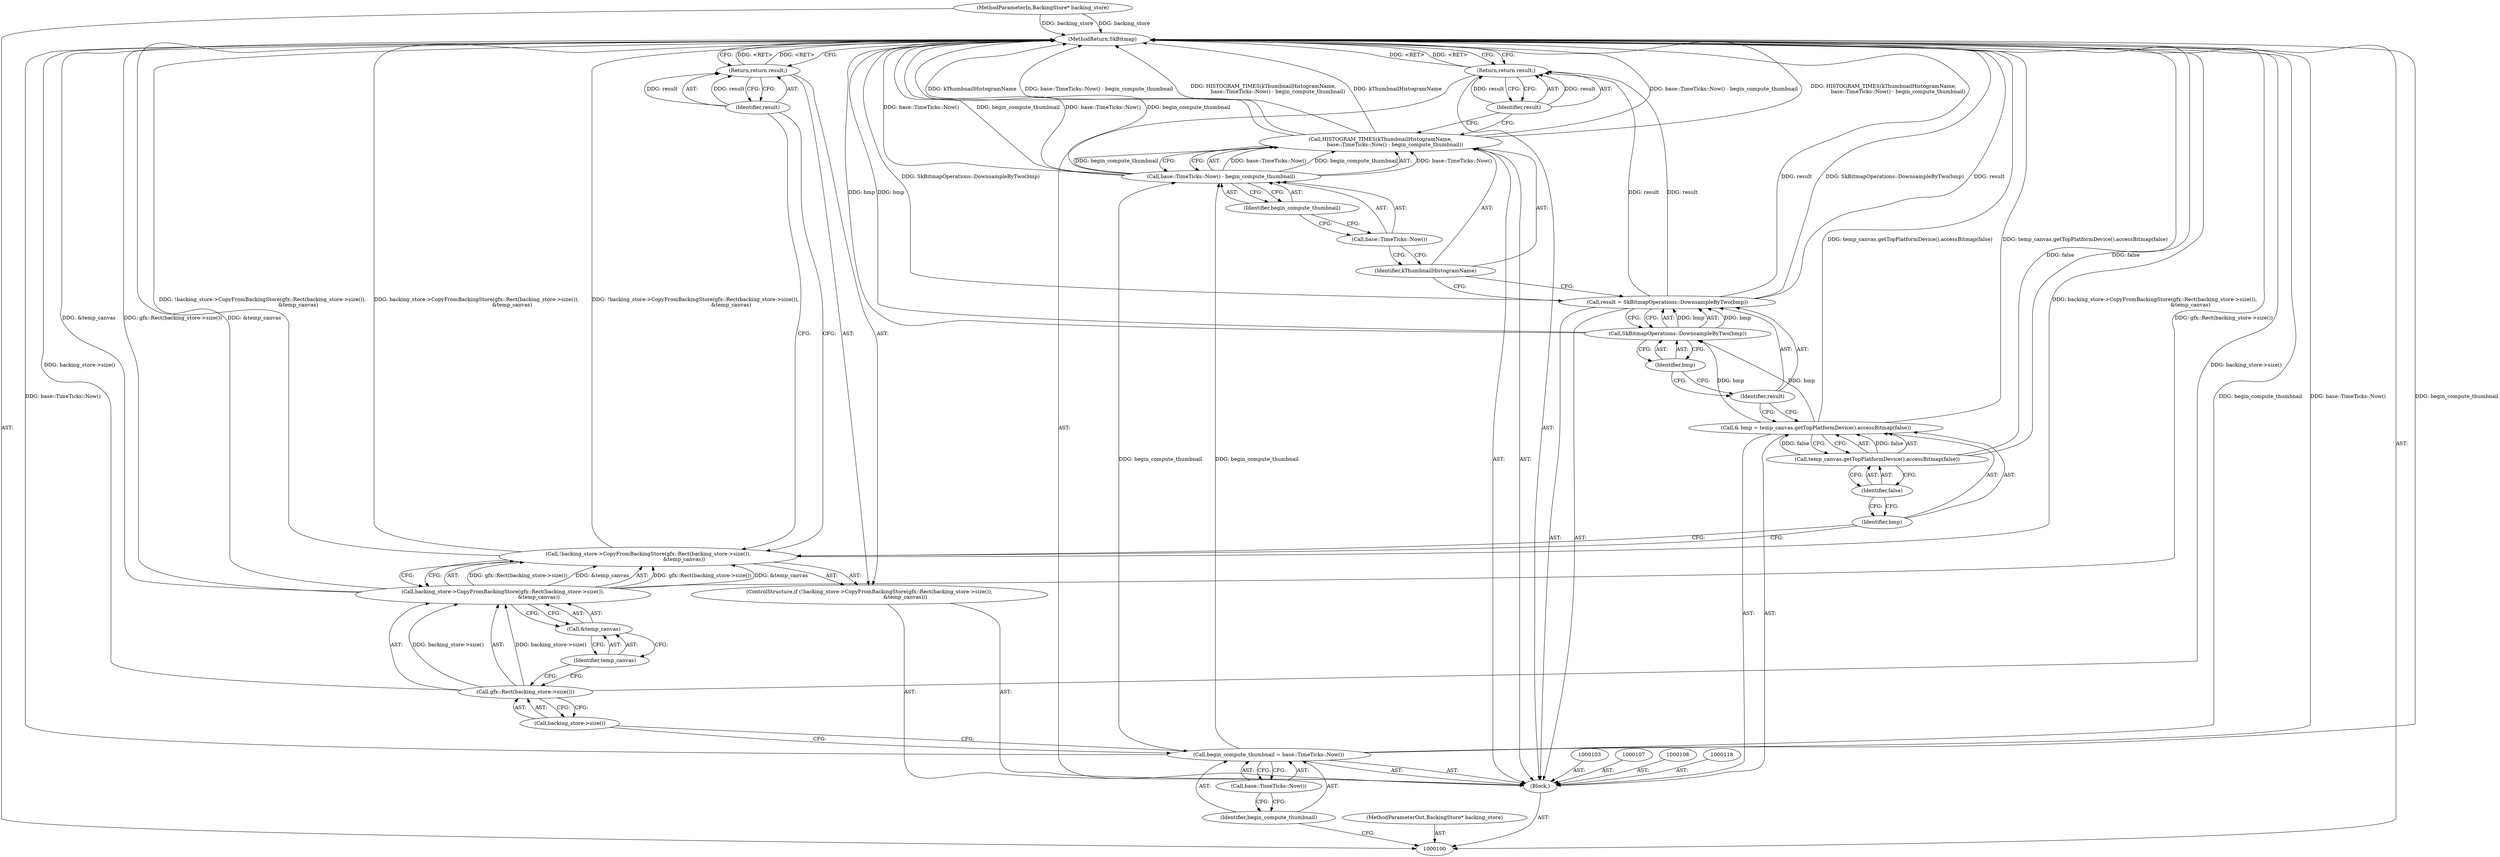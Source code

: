 digraph "0_Chrome_ee8d6fd30b022ac2c87b7a190c954e7bb3c9b21e_6" {
"1000134" [label="(MethodReturn,SkBitmap)"];
"1000101" [label="(MethodParameterIn,BackingStore* backing_store)"];
"1000189" [label="(MethodParameterOut,BackingStore* backing_store)"];
"1000102" [label="(Block,)"];
"1000119" [label="(Call,& bmp = temp_canvas.getTopPlatformDevice().accessBitmap(false))"];
"1000120" [label="(Identifier,bmp)"];
"1000121" [label="(Call,temp_canvas.getTopPlatformDevice().accessBitmap(false))"];
"1000122" [label="(Identifier,false)"];
"1000125" [label="(Call,SkBitmapOperations::DownsampleByTwo(bmp))"];
"1000123" [label="(Call,result = SkBitmapOperations::DownsampleByTwo(bmp))"];
"1000124" [label="(Identifier,result)"];
"1000126" [label="(Identifier,bmp)"];
"1000104" [label="(Call,begin_compute_thumbnail = base::TimeTicks::Now())"];
"1000105" [label="(Identifier,begin_compute_thumbnail)"];
"1000106" [label="(Call,base::TimeTicks::Now())"];
"1000128" [label="(Identifier,kThumbnailHistogramName)"];
"1000127" [label="(Call,HISTOGRAM_TIMES(kThumbnailHistogramName,\n                  base::TimeTicks::Now() - begin_compute_thumbnail))"];
"1000129" [label="(Call,base::TimeTicks::Now() - begin_compute_thumbnail)"];
"1000130" [label="(Call,base::TimeTicks::Now())"];
"1000131" [label="(Identifier,begin_compute_thumbnail)"];
"1000132" [label="(Return,return result;)"];
"1000133" [label="(Identifier,result)"];
"1000109" [label="(ControlStructure,if (!backing_store->CopyFromBackingStore(gfx::Rect(backing_store->size()),\n                                            &temp_canvas)))"];
"1000112" [label="(Call,gfx::Rect(backing_store->size()))"];
"1000113" [label="(Call,backing_store->size())"];
"1000110" [label="(Call,!backing_store->CopyFromBackingStore(gfx::Rect(backing_store->size()),\n                                            &temp_canvas))"];
"1000111" [label="(Call,backing_store->CopyFromBackingStore(gfx::Rect(backing_store->size()),\n                                            &temp_canvas))"];
"1000114" [label="(Call,&temp_canvas)"];
"1000115" [label="(Identifier,temp_canvas)"];
"1000117" [label="(Identifier,result)"];
"1000116" [label="(Return,return result;)"];
"1000134" -> "1000100"  [label="AST: "];
"1000134" -> "1000116"  [label="CFG: "];
"1000134" -> "1000132"  [label="CFG: "];
"1000123" -> "1000134"  [label="DDG: SkBitmapOperations::DownsampleByTwo(bmp)"];
"1000123" -> "1000134"  [label="DDG: result"];
"1000104" -> "1000134"  [label="DDG: begin_compute_thumbnail"];
"1000104" -> "1000134"  [label="DDG: base::TimeTicks::Now()"];
"1000111" -> "1000134"  [label="DDG: &temp_canvas"];
"1000111" -> "1000134"  [label="DDG: gfx::Rect(backing_store->size())"];
"1000127" -> "1000134"  [label="DDG: base::TimeTicks::Now() - begin_compute_thumbnail"];
"1000127" -> "1000134"  [label="DDG: HISTOGRAM_TIMES(kThumbnailHistogramName,\n                  base::TimeTicks::Now() - begin_compute_thumbnail)"];
"1000127" -> "1000134"  [label="DDG: kThumbnailHistogramName"];
"1000119" -> "1000134"  [label="DDG: temp_canvas.getTopPlatformDevice().accessBitmap(false)"];
"1000121" -> "1000134"  [label="DDG: false"];
"1000110" -> "1000134"  [label="DDG: backing_store->CopyFromBackingStore(gfx::Rect(backing_store->size()),\n                                            &temp_canvas)"];
"1000110" -> "1000134"  [label="DDG: !backing_store->CopyFromBackingStore(gfx::Rect(backing_store->size()),\n                                            &temp_canvas)"];
"1000129" -> "1000134"  [label="DDG: base::TimeTicks::Now()"];
"1000129" -> "1000134"  [label="DDG: begin_compute_thumbnail"];
"1000125" -> "1000134"  [label="DDG: bmp"];
"1000112" -> "1000134"  [label="DDG: backing_store->size()"];
"1000101" -> "1000134"  [label="DDG: backing_store"];
"1000116" -> "1000134"  [label="DDG: <RET>"];
"1000132" -> "1000134"  [label="DDG: <RET>"];
"1000101" -> "1000100"  [label="AST: "];
"1000101" -> "1000134"  [label="DDG: backing_store"];
"1000189" -> "1000100"  [label="AST: "];
"1000102" -> "1000100"  [label="AST: "];
"1000103" -> "1000102"  [label="AST: "];
"1000104" -> "1000102"  [label="AST: "];
"1000107" -> "1000102"  [label="AST: "];
"1000108" -> "1000102"  [label="AST: "];
"1000109" -> "1000102"  [label="AST: "];
"1000118" -> "1000102"  [label="AST: "];
"1000119" -> "1000102"  [label="AST: "];
"1000123" -> "1000102"  [label="AST: "];
"1000127" -> "1000102"  [label="AST: "];
"1000132" -> "1000102"  [label="AST: "];
"1000119" -> "1000102"  [label="AST: "];
"1000119" -> "1000121"  [label="CFG: "];
"1000120" -> "1000119"  [label="AST: "];
"1000121" -> "1000119"  [label="AST: "];
"1000124" -> "1000119"  [label="CFG: "];
"1000119" -> "1000134"  [label="DDG: temp_canvas.getTopPlatformDevice().accessBitmap(false)"];
"1000121" -> "1000119"  [label="DDG: false"];
"1000119" -> "1000125"  [label="DDG: bmp"];
"1000120" -> "1000119"  [label="AST: "];
"1000120" -> "1000110"  [label="CFG: "];
"1000122" -> "1000120"  [label="CFG: "];
"1000121" -> "1000119"  [label="AST: "];
"1000121" -> "1000122"  [label="CFG: "];
"1000122" -> "1000121"  [label="AST: "];
"1000119" -> "1000121"  [label="CFG: "];
"1000121" -> "1000134"  [label="DDG: false"];
"1000121" -> "1000119"  [label="DDG: false"];
"1000122" -> "1000121"  [label="AST: "];
"1000122" -> "1000120"  [label="CFG: "];
"1000121" -> "1000122"  [label="CFG: "];
"1000125" -> "1000123"  [label="AST: "];
"1000125" -> "1000126"  [label="CFG: "];
"1000126" -> "1000125"  [label="AST: "];
"1000123" -> "1000125"  [label="CFG: "];
"1000125" -> "1000134"  [label="DDG: bmp"];
"1000125" -> "1000123"  [label="DDG: bmp"];
"1000119" -> "1000125"  [label="DDG: bmp"];
"1000123" -> "1000102"  [label="AST: "];
"1000123" -> "1000125"  [label="CFG: "];
"1000124" -> "1000123"  [label="AST: "];
"1000125" -> "1000123"  [label="AST: "];
"1000128" -> "1000123"  [label="CFG: "];
"1000123" -> "1000134"  [label="DDG: SkBitmapOperations::DownsampleByTwo(bmp)"];
"1000123" -> "1000134"  [label="DDG: result"];
"1000125" -> "1000123"  [label="DDG: bmp"];
"1000123" -> "1000132"  [label="DDG: result"];
"1000124" -> "1000123"  [label="AST: "];
"1000124" -> "1000119"  [label="CFG: "];
"1000126" -> "1000124"  [label="CFG: "];
"1000126" -> "1000125"  [label="AST: "];
"1000126" -> "1000124"  [label="CFG: "];
"1000125" -> "1000126"  [label="CFG: "];
"1000104" -> "1000102"  [label="AST: "];
"1000104" -> "1000106"  [label="CFG: "];
"1000105" -> "1000104"  [label="AST: "];
"1000106" -> "1000104"  [label="AST: "];
"1000113" -> "1000104"  [label="CFG: "];
"1000104" -> "1000134"  [label="DDG: begin_compute_thumbnail"];
"1000104" -> "1000134"  [label="DDG: base::TimeTicks::Now()"];
"1000104" -> "1000129"  [label="DDG: begin_compute_thumbnail"];
"1000105" -> "1000104"  [label="AST: "];
"1000105" -> "1000100"  [label="CFG: "];
"1000106" -> "1000105"  [label="CFG: "];
"1000106" -> "1000104"  [label="AST: "];
"1000106" -> "1000105"  [label="CFG: "];
"1000104" -> "1000106"  [label="CFG: "];
"1000128" -> "1000127"  [label="AST: "];
"1000128" -> "1000123"  [label="CFG: "];
"1000130" -> "1000128"  [label="CFG: "];
"1000127" -> "1000102"  [label="AST: "];
"1000127" -> "1000129"  [label="CFG: "];
"1000128" -> "1000127"  [label="AST: "];
"1000129" -> "1000127"  [label="AST: "];
"1000133" -> "1000127"  [label="CFG: "];
"1000127" -> "1000134"  [label="DDG: base::TimeTicks::Now() - begin_compute_thumbnail"];
"1000127" -> "1000134"  [label="DDG: HISTOGRAM_TIMES(kThumbnailHistogramName,\n                  base::TimeTicks::Now() - begin_compute_thumbnail)"];
"1000127" -> "1000134"  [label="DDG: kThumbnailHistogramName"];
"1000129" -> "1000127"  [label="DDG: base::TimeTicks::Now()"];
"1000129" -> "1000127"  [label="DDG: begin_compute_thumbnail"];
"1000129" -> "1000127"  [label="AST: "];
"1000129" -> "1000131"  [label="CFG: "];
"1000130" -> "1000129"  [label="AST: "];
"1000131" -> "1000129"  [label="AST: "];
"1000127" -> "1000129"  [label="CFG: "];
"1000129" -> "1000134"  [label="DDG: base::TimeTicks::Now()"];
"1000129" -> "1000134"  [label="DDG: begin_compute_thumbnail"];
"1000129" -> "1000127"  [label="DDG: base::TimeTicks::Now()"];
"1000129" -> "1000127"  [label="DDG: begin_compute_thumbnail"];
"1000104" -> "1000129"  [label="DDG: begin_compute_thumbnail"];
"1000130" -> "1000129"  [label="AST: "];
"1000130" -> "1000128"  [label="CFG: "];
"1000131" -> "1000130"  [label="CFG: "];
"1000131" -> "1000129"  [label="AST: "];
"1000131" -> "1000130"  [label="CFG: "];
"1000129" -> "1000131"  [label="CFG: "];
"1000132" -> "1000102"  [label="AST: "];
"1000132" -> "1000133"  [label="CFG: "];
"1000133" -> "1000132"  [label="AST: "];
"1000134" -> "1000132"  [label="CFG: "];
"1000132" -> "1000134"  [label="DDG: <RET>"];
"1000133" -> "1000132"  [label="DDG: result"];
"1000123" -> "1000132"  [label="DDG: result"];
"1000133" -> "1000132"  [label="AST: "];
"1000133" -> "1000127"  [label="CFG: "];
"1000132" -> "1000133"  [label="CFG: "];
"1000133" -> "1000132"  [label="DDG: result"];
"1000109" -> "1000102"  [label="AST: "];
"1000110" -> "1000109"  [label="AST: "];
"1000116" -> "1000109"  [label="AST: "];
"1000112" -> "1000111"  [label="AST: "];
"1000112" -> "1000113"  [label="CFG: "];
"1000113" -> "1000112"  [label="AST: "];
"1000115" -> "1000112"  [label="CFG: "];
"1000112" -> "1000134"  [label="DDG: backing_store->size()"];
"1000112" -> "1000111"  [label="DDG: backing_store->size()"];
"1000113" -> "1000112"  [label="AST: "];
"1000113" -> "1000104"  [label="CFG: "];
"1000112" -> "1000113"  [label="CFG: "];
"1000110" -> "1000109"  [label="AST: "];
"1000110" -> "1000111"  [label="CFG: "];
"1000111" -> "1000110"  [label="AST: "];
"1000117" -> "1000110"  [label="CFG: "];
"1000120" -> "1000110"  [label="CFG: "];
"1000110" -> "1000134"  [label="DDG: backing_store->CopyFromBackingStore(gfx::Rect(backing_store->size()),\n                                            &temp_canvas)"];
"1000110" -> "1000134"  [label="DDG: !backing_store->CopyFromBackingStore(gfx::Rect(backing_store->size()),\n                                            &temp_canvas)"];
"1000111" -> "1000110"  [label="DDG: gfx::Rect(backing_store->size())"];
"1000111" -> "1000110"  [label="DDG: &temp_canvas"];
"1000111" -> "1000110"  [label="AST: "];
"1000111" -> "1000114"  [label="CFG: "];
"1000112" -> "1000111"  [label="AST: "];
"1000114" -> "1000111"  [label="AST: "];
"1000110" -> "1000111"  [label="CFG: "];
"1000111" -> "1000134"  [label="DDG: &temp_canvas"];
"1000111" -> "1000134"  [label="DDG: gfx::Rect(backing_store->size())"];
"1000111" -> "1000110"  [label="DDG: gfx::Rect(backing_store->size())"];
"1000111" -> "1000110"  [label="DDG: &temp_canvas"];
"1000112" -> "1000111"  [label="DDG: backing_store->size()"];
"1000114" -> "1000111"  [label="AST: "];
"1000114" -> "1000115"  [label="CFG: "];
"1000115" -> "1000114"  [label="AST: "];
"1000111" -> "1000114"  [label="CFG: "];
"1000115" -> "1000114"  [label="AST: "];
"1000115" -> "1000112"  [label="CFG: "];
"1000114" -> "1000115"  [label="CFG: "];
"1000117" -> "1000116"  [label="AST: "];
"1000117" -> "1000110"  [label="CFG: "];
"1000116" -> "1000117"  [label="CFG: "];
"1000117" -> "1000116"  [label="DDG: result"];
"1000116" -> "1000109"  [label="AST: "];
"1000116" -> "1000117"  [label="CFG: "];
"1000117" -> "1000116"  [label="AST: "];
"1000134" -> "1000116"  [label="CFG: "];
"1000116" -> "1000134"  [label="DDG: <RET>"];
"1000117" -> "1000116"  [label="DDG: result"];
}
